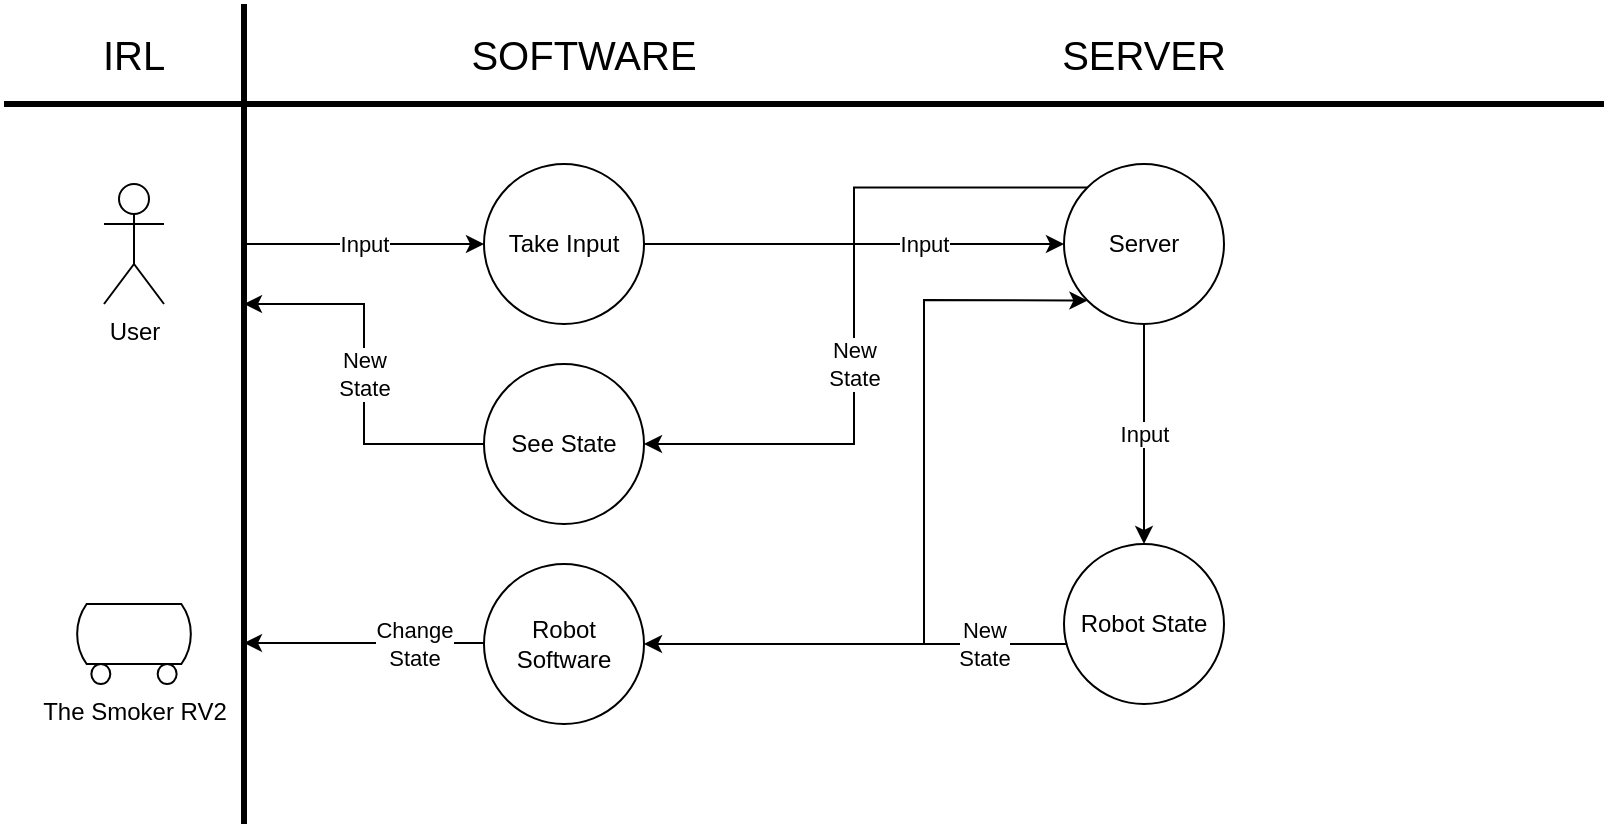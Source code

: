 <mxfile version="24.2.2" type="device">
  <diagram name="Page-1" id="6C5ot3M-R0AYYM9mc1eD">
    <mxGraphModel dx="1324" dy="273" grid="1" gridSize="10" guides="1" tooltips="1" connect="1" arrows="1" fold="1" page="1" pageScale="1" pageWidth="850" pageHeight="1100" math="0" shadow="0">
      <root>
        <mxCell id="0" />
        <mxCell id="1" parent="0" />
        <mxCell id="y5Li-COG7_jY7tWwNhx1-1" value="User&lt;div&gt;&lt;br&gt;&lt;/div&gt;" style="shape=umlActor;verticalLabelPosition=bottom;verticalAlign=top;html=1;outlineConnect=0;" vertex="1" parent="1">
          <mxGeometry x="50" y="120" width="30" height="60" as="geometry" />
        </mxCell>
        <mxCell id="y5Li-COG7_jY7tWwNhx1-4" value="The Smoker RV2" style="verticalLabelPosition=bottom;outlineConnect=0;align=center;dashed=0;html=1;verticalAlign=top;shape=mxgraph.pid.misc.tank_car,_tank_wagon;" vertex="1" parent="1">
          <mxGeometry x="35" y="330" width="60" height="40" as="geometry" />
        </mxCell>
        <mxCell id="y5Li-COG7_jY7tWwNhx1-5" value="IRL" style="text;html=1;align=center;verticalAlign=middle;whiteSpace=wrap;rounded=0;strokeWidth=8;fontSize=20;" vertex="1" parent="1">
          <mxGeometry x="35" y="40" width="60" height="30" as="geometry" />
        </mxCell>
        <mxCell id="y5Li-COG7_jY7tWwNhx1-9" value="" style="endArrow=none;html=1;rounded=0;strokeWidth=3;" edge="1" parent="1">
          <mxGeometry width="50" height="50" relative="1" as="geometry">
            <mxPoint x="120" y="440" as="sourcePoint" />
            <mxPoint x="120" y="30" as="targetPoint" />
          </mxGeometry>
        </mxCell>
        <mxCell id="y5Li-COG7_jY7tWwNhx1-10" value="" style="endArrow=none;html=1;rounded=0;strokeWidth=3;" edge="1" parent="1">
          <mxGeometry width="50" height="50" relative="1" as="geometry">
            <mxPoint x="800" y="80" as="sourcePoint" />
            <mxPoint y="80" as="targetPoint" />
          </mxGeometry>
        </mxCell>
        <mxCell id="y5Li-COG7_jY7tWwNhx1-13" value="SOFTWARE" style="text;html=1;align=center;verticalAlign=middle;whiteSpace=wrap;rounded=0;strokeWidth=8;fontSize=20;" vertex="1" parent="1">
          <mxGeometry x="260" y="40" width="60" height="30" as="geometry" />
        </mxCell>
        <mxCell id="y5Li-COG7_jY7tWwNhx1-14" value="SERVER" style="text;html=1;align=center;verticalAlign=middle;whiteSpace=wrap;rounded=0;strokeWidth=8;fontSize=20;" vertex="1" parent="1">
          <mxGeometry x="540" y="40" width="60" height="30" as="geometry" />
        </mxCell>
        <mxCell id="y5Li-COG7_jY7tWwNhx1-18" value="Input" style="edgeStyle=orthogonalEdgeStyle;rounded=0;orthogonalLoop=1;jettySize=auto;html=1;entryX=0;entryY=0.5;entryDx=0;entryDy=0;" edge="1" parent="1" source="y5Li-COG7_jY7tWwNhx1-15" target="y5Li-COG7_jY7tWwNhx1-17">
          <mxGeometry x="0.333" relative="1" as="geometry">
            <mxPoint as="offset" />
          </mxGeometry>
        </mxCell>
        <mxCell id="y5Li-COG7_jY7tWwNhx1-15" value="Take Input" style="ellipse;whiteSpace=wrap;html=1;aspect=fixed;" vertex="1" parent="1">
          <mxGeometry x="240" y="110" width="80" height="80" as="geometry" />
        </mxCell>
        <mxCell id="y5Li-COG7_jY7tWwNhx1-16" value="Input" style="endArrow=classic;html=1;rounded=0;entryX=0;entryY=0.5;entryDx=0;entryDy=0;" edge="1" parent="1" target="y5Li-COG7_jY7tWwNhx1-15">
          <mxGeometry width="50" height="50" relative="1" as="geometry">
            <mxPoint x="120" y="150" as="sourcePoint" />
            <mxPoint x="450" y="260" as="targetPoint" />
          </mxGeometry>
        </mxCell>
        <mxCell id="y5Li-COG7_jY7tWwNhx1-20" value="Input" style="edgeStyle=orthogonalEdgeStyle;rounded=0;orthogonalLoop=1;jettySize=auto;html=1;entryX=0.5;entryY=0;entryDx=0;entryDy=0;" edge="1" parent="1" source="y5Li-COG7_jY7tWwNhx1-17" target="y5Li-COG7_jY7tWwNhx1-19">
          <mxGeometry relative="1" as="geometry" />
        </mxCell>
        <mxCell id="y5Li-COG7_jY7tWwNhx1-26" value="New&lt;div&gt;State&lt;/div&gt;" style="edgeStyle=orthogonalEdgeStyle;rounded=0;orthogonalLoop=1;jettySize=auto;html=1;exitX=0;exitY=0;exitDx=0;exitDy=0;entryX=1;entryY=0.5;entryDx=0;entryDy=0;" edge="1" parent="1" source="y5Li-COG7_jY7tWwNhx1-17" target="y5Li-COG7_jY7tWwNhx1-24">
          <mxGeometry x="0.172" relative="1" as="geometry">
            <mxPoint as="offset" />
          </mxGeometry>
        </mxCell>
        <mxCell id="y5Li-COG7_jY7tWwNhx1-17" value="Server" style="ellipse;whiteSpace=wrap;html=1;aspect=fixed;" vertex="1" parent="1">
          <mxGeometry x="530" y="110" width="80" height="80" as="geometry" />
        </mxCell>
        <mxCell id="y5Li-COG7_jY7tWwNhx1-22" value="New&lt;div&gt;State&lt;/div&gt;" style="edgeStyle=orthogonalEdgeStyle;rounded=0;orthogonalLoop=1;jettySize=auto;html=1;entryX=1;entryY=0.5;entryDx=0;entryDy=0;" edge="1" parent="1" source="y5Li-COG7_jY7tWwNhx1-19" target="y5Li-COG7_jY7tWwNhx1-21">
          <mxGeometry x="-0.609" relative="1" as="geometry">
            <Array as="points">
              <mxPoint x="470" y="350" />
              <mxPoint x="470" y="350" />
            </Array>
            <mxPoint as="offset" />
          </mxGeometry>
        </mxCell>
        <mxCell id="y5Li-COG7_jY7tWwNhx1-19" value="Robot State" style="ellipse;whiteSpace=wrap;html=1;aspect=fixed;" vertex="1" parent="1">
          <mxGeometry x="530" y="300" width="80" height="80" as="geometry" />
        </mxCell>
        <mxCell id="y5Li-COG7_jY7tWwNhx1-23" value="Change&lt;div&gt;State&lt;/div&gt;" style="edgeStyle=orthogonalEdgeStyle;rounded=0;orthogonalLoop=1;jettySize=auto;html=1;" edge="1" parent="1">
          <mxGeometry relative="1" as="geometry">
            <mxPoint x="120" y="349.5" as="targetPoint" />
            <mxPoint x="290" y="349.5" as="sourcePoint" />
            <Array as="points">
              <mxPoint x="170" y="349.5" />
            </Array>
          </mxGeometry>
        </mxCell>
        <mxCell id="y5Li-COG7_jY7tWwNhx1-21" value="Robot Software" style="ellipse;whiteSpace=wrap;html=1;aspect=fixed;" vertex="1" parent="1">
          <mxGeometry x="240" y="310" width="80" height="80" as="geometry" />
        </mxCell>
        <mxCell id="y5Li-COG7_jY7tWwNhx1-28" value="New&lt;div&gt;State&lt;/div&gt;" style="edgeStyle=orthogonalEdgeStyle;rounded=0;orthogonalLoop=1;jettySize=auto;html=1;exitX=0;exitY=0.5;exitDx=0;exitDy=0;" edge="1" parent="1" source="y5Li-COG7_jY7tWwNhx1-24">
          <mxGeometry relative="1" as="geometry">
            <mxPoint x="120" y="180" as="targetPoint" />
            <Array as="points">
              <mxPoint x="180" y="250" />
              <mxPoint x="180" y="180" />
            </Array>
          </mxGeometry>
        </mxCell>
        <mxCell id="y5Li-COG7_jY7tWwNhx1-24" value="See State" style="ellipse;whiteSpace=wrap;html=1;aspect=fixed;" vertex="1" parent="1">
          <mxGeometry x="240" y="210" width="80" height="80" as="geometry" />
        </mxCell>
        <mxCell id="y5Li-COG7_jY7tWwNhx1-25" value="" style="endArrow=classic;html=1;rounded=0;entryX=0;entryY=1;entryDx=0;entryDy=0;" edge="1" parent="1" target="y5Li-COG7_jY7tWwNhx1-17">
          <mxGeometry width="50" height="50" relative="1" as="geometry">
            <mxPoint x="460" y="350" as="sourcePoint" />
            <mxPoint x="501.716" y="180.284" as="targetPoint" />
            <Array as="points">
              <mxPoint x="460" y="178" />
            </Array>
          </mxGeometry>
        </mxCell>
      </root>
    </mxGraphModel>
  </diagram>
</mxfile>
